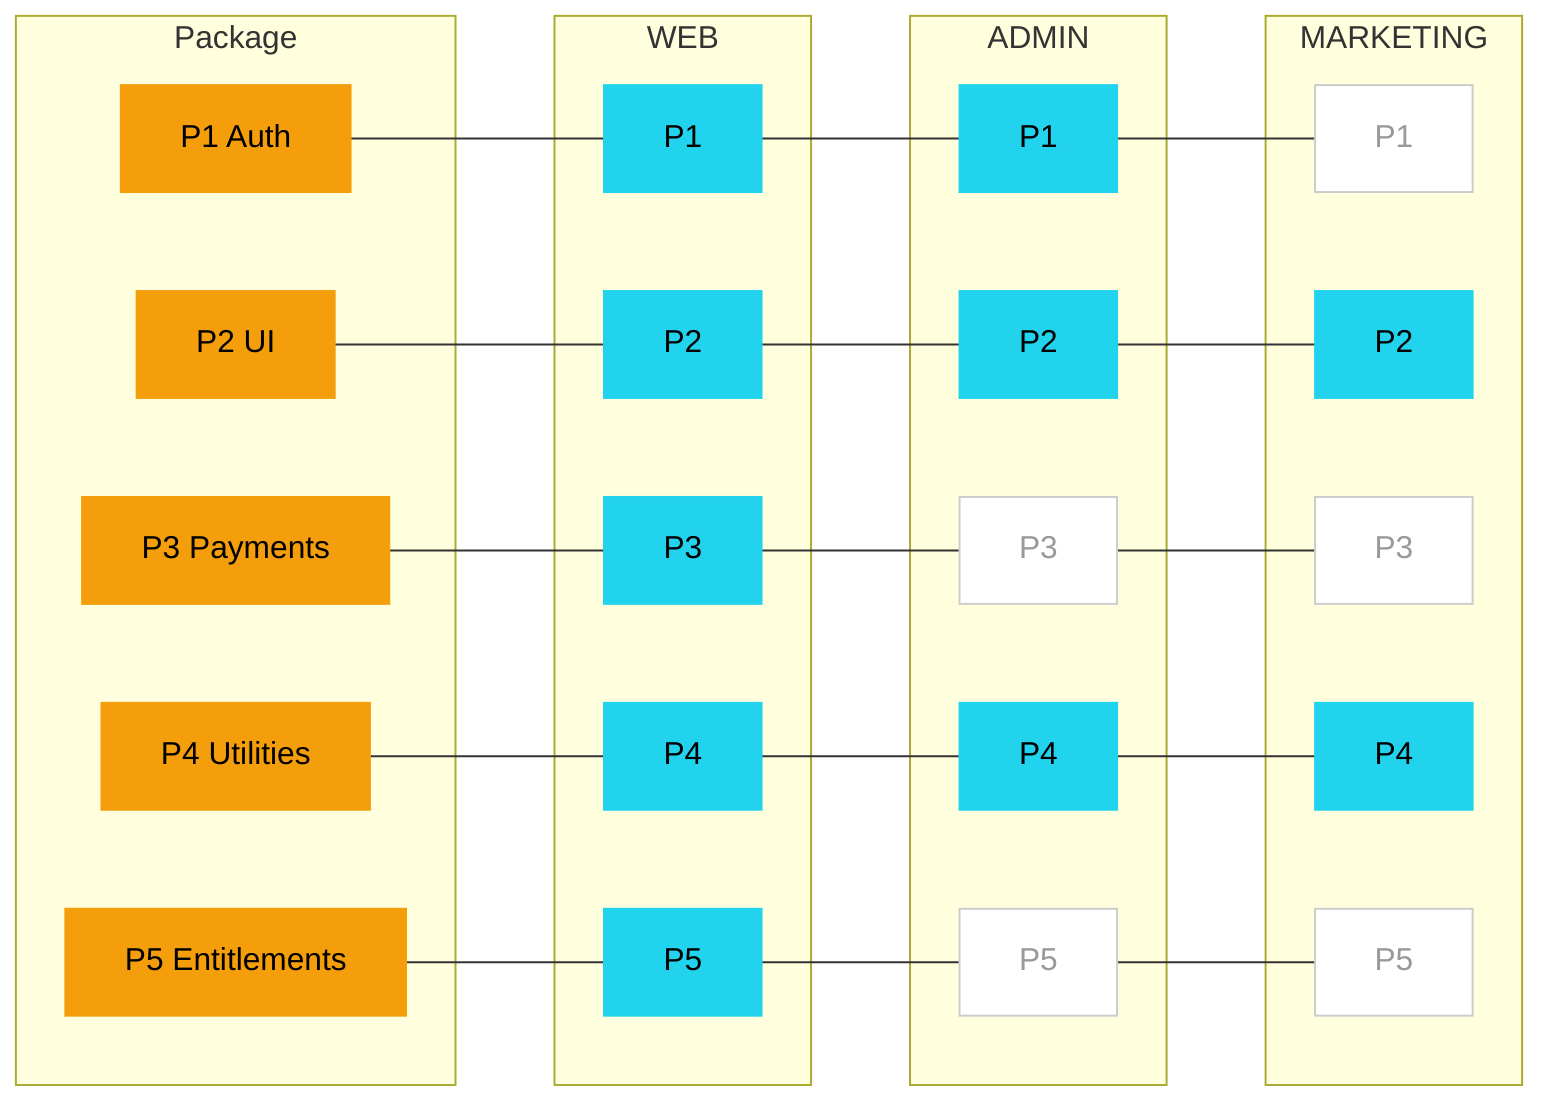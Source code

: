 flowchart LR
    %% Matrix: columns are apps (WEB/ADMIN/MARKETING), rows are packages (P1..P5)
    %% Left column lists package names; app columns equally defined.

    %% Leftmost column: package names
    subgraph PKG [Package]
        PKG_P1[P1 Auth]
        PKG_P2[P2 UI]
        PKG_P3[P3 Payments]
        PKG_P4[P4 Utilities]
        PKG_P5[P5 Entitlements]
    end

    %% App columns
    subgraph WEB [WEB]
        WEB_P1[P1]
        WEB_P2[P2]
        WEB_P3[P3]
        WEB_P4[P4]
        WEB_P5[P5]
    end

    subgraph ADMIN [ADMIN]
        ADMIN_P1[P1]
        ADMIN_P2[P2]
        ADMIN_P3[P3]
        ADMIN_P4[P4]
        ADMIN_P5[P5]
    end

    subgraph MARKETING [MARKETING]
        MKT_P1[P1]
        MKT_P2[P2]
        MKT_P3[P3]
        MKT_P4[P4]
        MKT_P5[P5]
    end

    %% Align rows (package column first, then apps)
    PKG_P1 --- WEB_P1 --- ADMIN_P1 --- MKT_P1
    PKG_P2 --- WEB_P2 --- ADMIN_P2 --- MKT_P2
    PKG_P3 --- WEB_P3 --- ADMIN_P3 --- MKT_P3
    PKG_P4 --- WEB_P4 --- ADMIN_P4 --- MKT_P4
    PKG_P5 --- WEB_P5 --- ADMIN_P5 --- MKT_P5

    %% Styling
    classDef used fill:#22D3EE,color:#000,stroke:#22D3EE,stroke-width:1px
    classDef unused fill:#ffffff,color:#999,stroke:#ccc,stroke-width:1px
    classDef label fill:#F59E0B,color:#000,stroke:#F59E0B,stroke-width:1px

    %% Usage map (no P6 rows)
    class WEB_P1,WEB_P2,WEB_P3,WEB_P4,WEB_P5 used
    class ADMIN_P1,ADMIN_P2,ADMIN_P4 used
    class ADMIN_P3,ADMIN_P5 unused
    class MKT_P2,MKT_P4 used
    class MKT_P1,MKT_P3,MKT_P5 unused

    %% Label column styling
    class PKG_P1,PKG_P2,PKG_P3,PKG_P4,PKG_P5 label